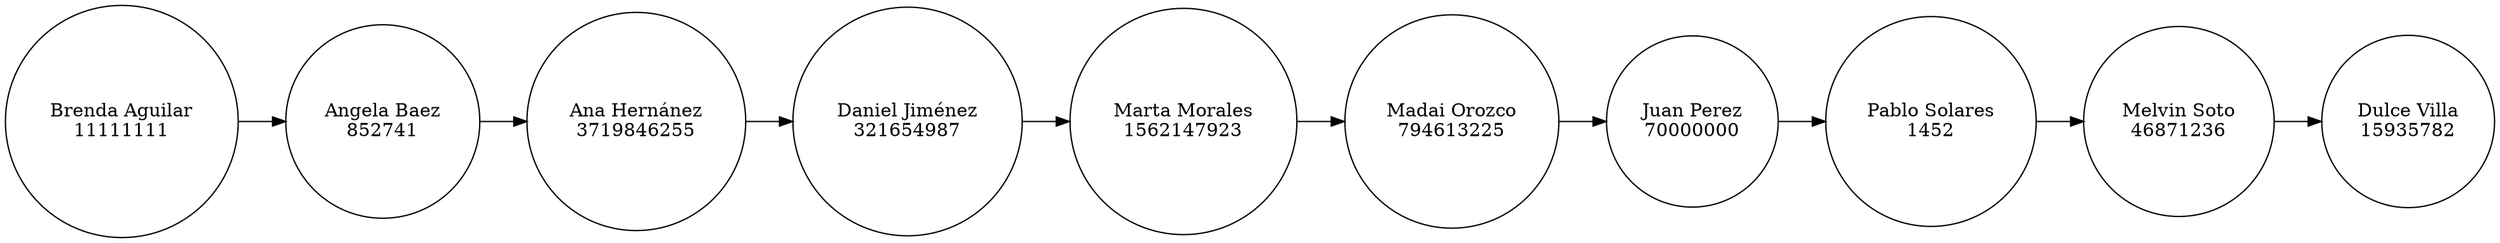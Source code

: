 
            digraph grid{
                node[shape = circle]
                layout=dot
                labelloc = "t"
                rankdir="LR"
            11111111[label="Brenda Aguilar
11111111"];
852741[label="Angela Baez
852741"];
11111111 -> 852741;
3719846255[label="Ana Hernánez
3719846255"];
852741 -> 3719846255;
321654987[label="Daniel Jiménez
321654987"];
3719846255 -> 321654987;
1562147923[label="Marta Morales
1562147923"];
321654987 -> 1562147923;
794613225[label="Madai Orozco
794613225"];
1562147923 -> 794613225;
70000000[label="Juan Perez
70000000"];
794613225 -> 70000000;
1452[label="Pablo Solares
1452"];
70000000 -> 1452;
46871236[label="Melvin Soto
46871236"];
1452 -> 46871236;
15935782[label="Dulce Villa
15935782"];
46871236 -> 15935782;
}